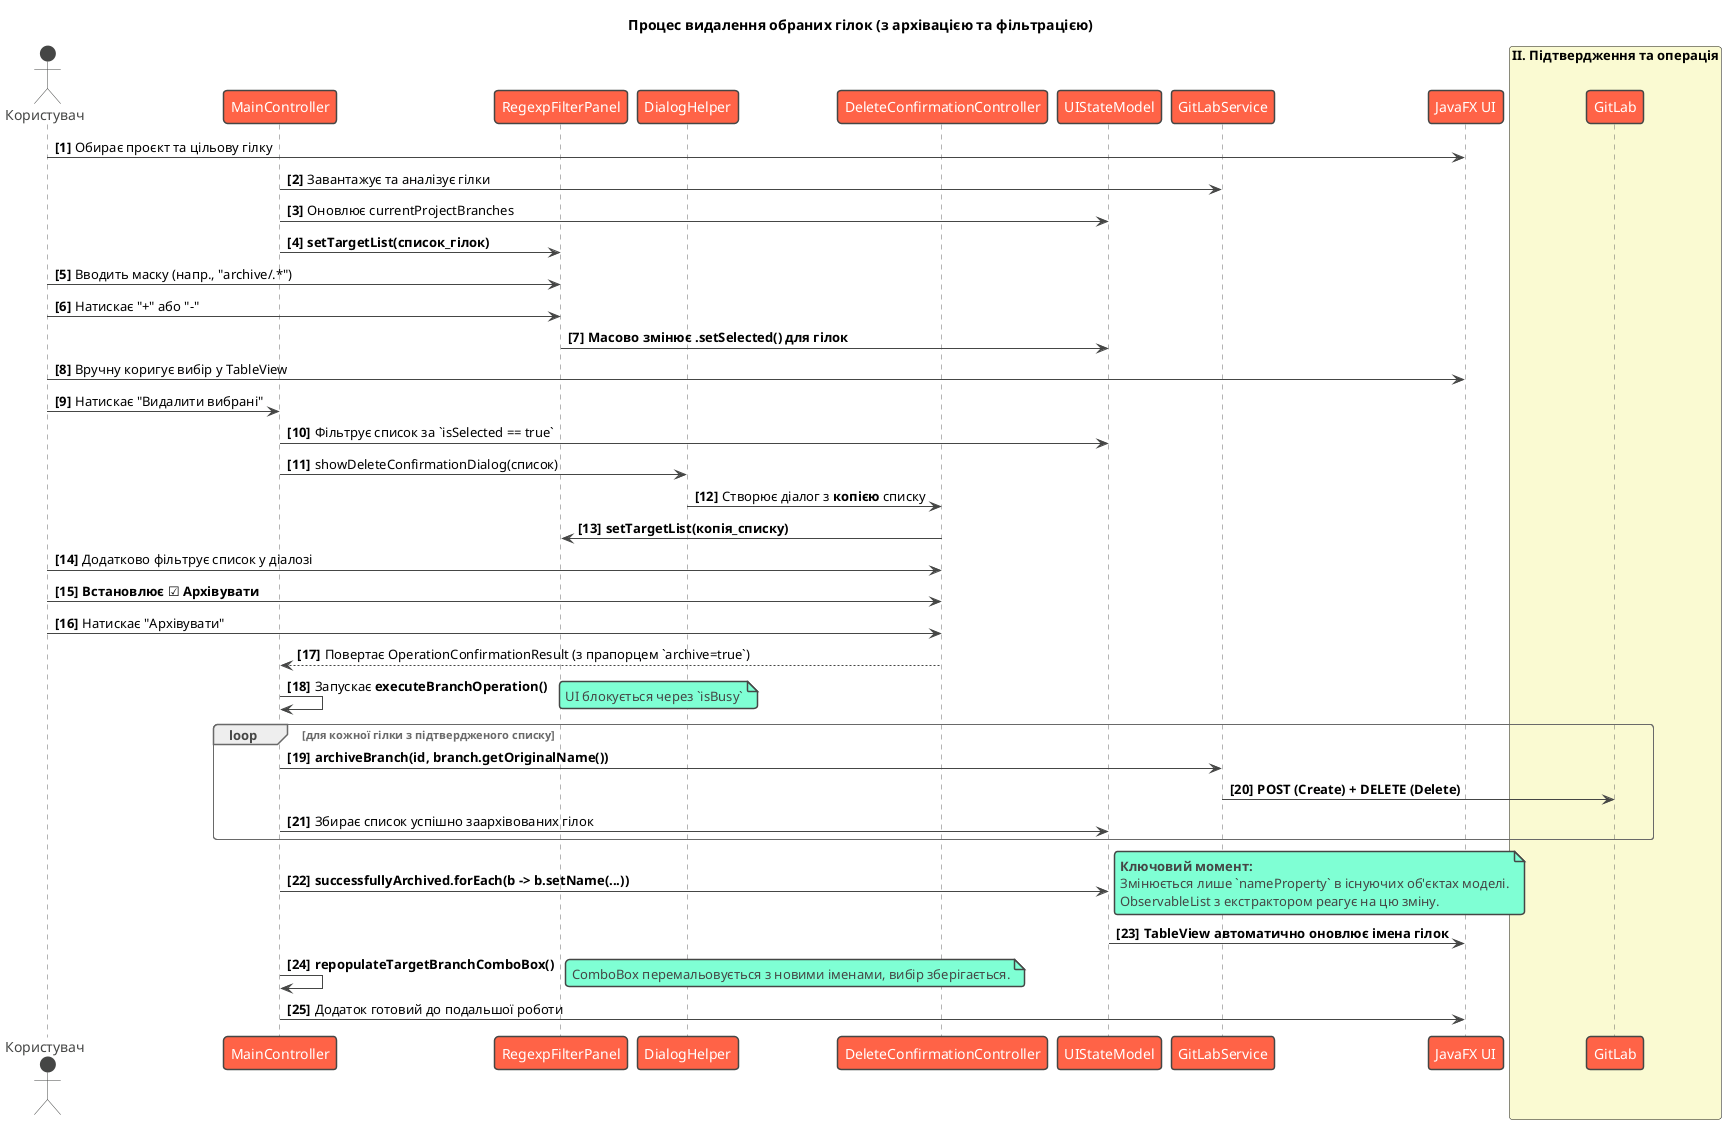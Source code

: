 @startuml
!theme vibrant
title Процес видалення обраних гілок (з архівацією та фільтрацією)

actor Користувач as User
participant "MainController" as Controller
participant "RegexpFilterPanel" as Filter
participant "DialogHelper" as Helper
participant "DeleteConfirmationController" as Dialog
participant "UIStateModel" as Model
participant "GitLabService" as Service
participant "JavaFX UI" as UI

autonumber "<b>[0]"

box "I. Підготовка та вибір" #LightCyan
    User -> UI: Обирає проєкт та цільову гілку
    Controller -> Service: Завантажує та аналізує гілки
    Controller -> Model: Оновлює currentProjectBranches
    Controller -> Filter: **setTargetList(список_гілок)**

    User -> Filter: Вводить маску (напр., "archive/.*")
    User -> Filter: Натискає "+" або "-"
    Filter -> Model: **Масово змінює .setSelected() для гілок**
    User -> UI: Вручну коригує вибір у TableView
end box

box "II. Підтвердження та операція" #LightGoldenRodYellow
    User -> Controller: Натискає "Видалити вибрані"
    Controller -> Model: Фільтрує список за `isSelected == true`
    Controller -> Helper: showDeleteConfirmationDialog(список)
    Helper -> Dialog: Створює діалог з **копією** списку
    Dialog -> Filter: **setTargetList(копія_списку)**

    User -> Dialog: Додатково фільтрує список у діалозі
    User -> Dialog: **Встановлює ☑ Архівувати**
    User -> Dialog: Натискає "Архівувати"
    Dialog --> Controller: Повертає OperationConfirmationResult (з прапорцем `archive=true`)

    Controller -> Controller: Запускає **executeBranchOperation()**
    note right: UI блокується через `isBusy`
    loop для кожної гілки з підтвердженого списку
        Controller -> Service: **archiveBranch(id, branch.getOriginalName())**
        Service -> GitLab: **POST (Create) + DELETE (Delete)**
        Controller -> Model: Збирає список успішно заархівованих гілок
    end
end box

box "III. Елегантне оновлення UI" #LightGreen
    Controller -> Model: **successfullyArchived.forEach(b -> b.setName(...))**
    note right
        **Ключовий момент:**
        Змінюється лише `nameProperty` в існуючих об'єктах моделі.
        ObservableList з екстрактором реагує на цю зміну.
    end note

    Model -> UI: **TableView автоматично оновлює імена гілок**
    Controller -> Controller: **repopulateTargetBranchComboBox()**
    note right: ComboBox перемальовується з новими іменами, вибір зберігається.

    Controller -> UI: Додаток готовий до подальшої роботи
end box

@enduml